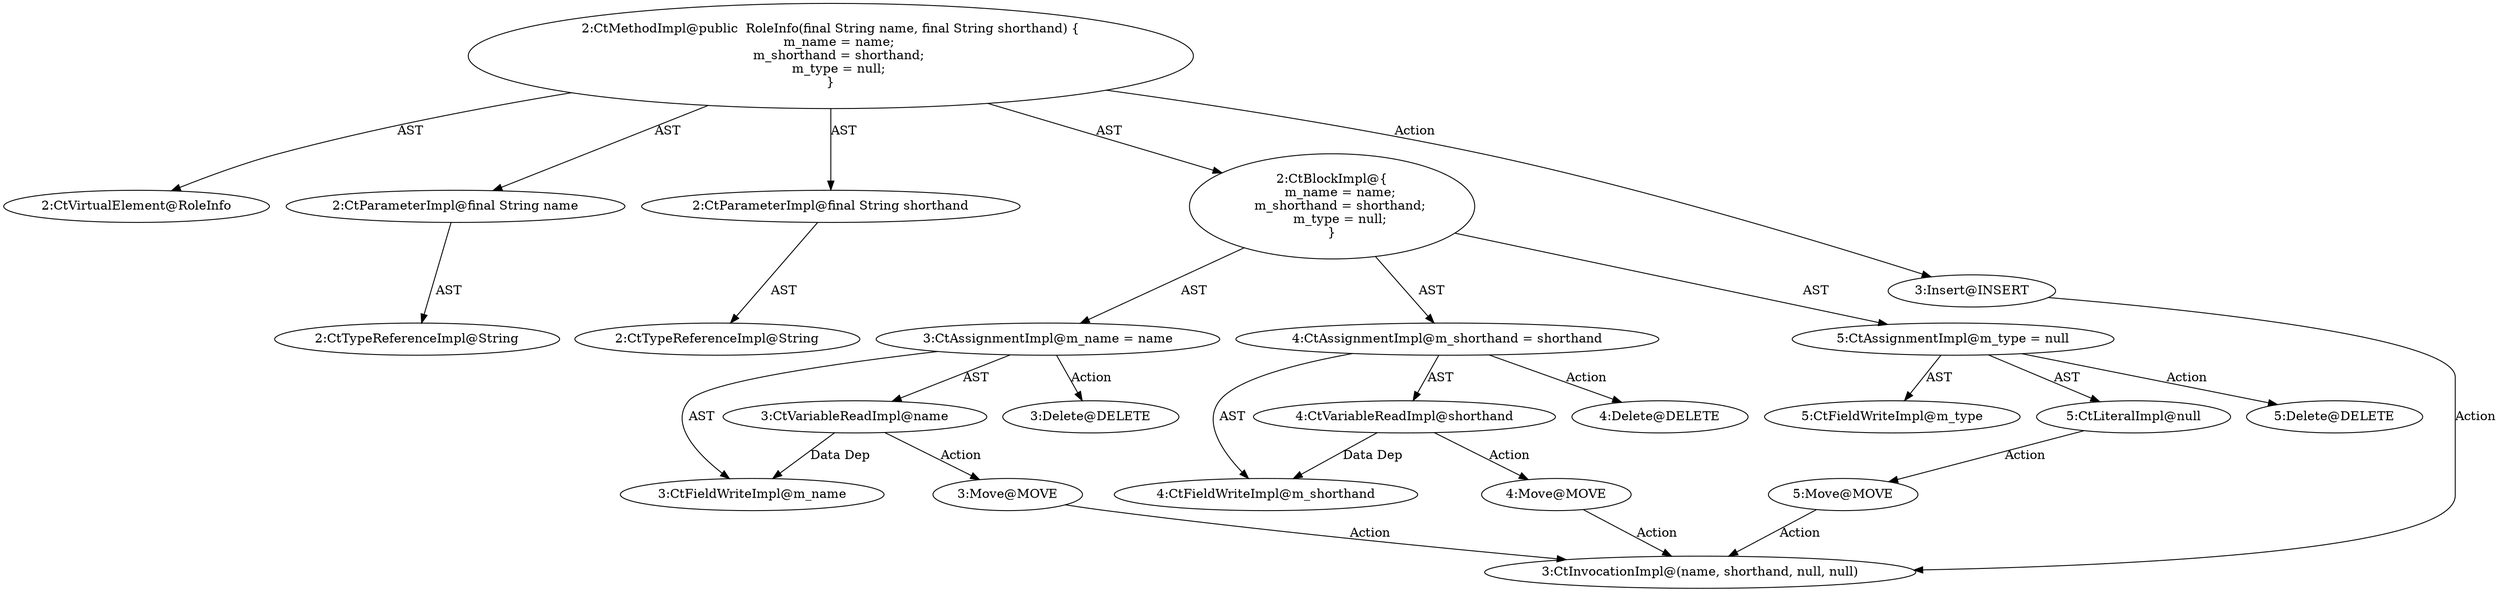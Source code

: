 digraph "RoleInfo#?,String,String" {
0 [label="2:CtVirtualElement@RoleInfo" shape=ellipse]
1 [label="2:CtParameterImpl@final String name" shape=ellipse]
2 [label="2:CtTypeReferenceImpl@String" shape=ellipse]
3 [label="2:CtParameterImpl@final String shorthand" shape=ellipse]
4 [label="2:CtTypeReferenceImpl@String" shape=ellipse]
5 [label="3:CtFieldWriteImpl@m_name" shape=ellipse]
6 [label="3:CtVariableReadImpl@name" shape=ellipse]
7 [label="3:CtAssignmentImpl@m_name = name" shape=ellipse]
8 [label="4:CtFieldWriteImpl@m_shorthand" shape=ellipse]
9 [label="4:CtVariableReadImpl@shorthand" shape=ellipse]
10 [label="4:CtAssignmentImpl@m_shorthand = shorthand" shape=ellipse]
11 [label="5:CtFieldWriteImpl@m_type" shape=ellipse]
12 [label="5:CtLiteralImpl@null" shape=ellipse]
13 [label="5:CtAssignmentImpl@m_type = null" shape=ellipse]
14 [label="2:CtBlockImpl@\{
    m_name = name;
    m_shorthand = shorthand;
    m_type = null;
\}" shape=ellipse]
15 [label="2:CtMethodImpl@public  RoleInfo(final String name, final String shorthand) \{
    m_name = name;
    m_shorthand = shorthand;
    m_type = null;
\}" shape=ellipse]
16 [label="3:Delete@DELETE" shape=ellipse]
17 [label="4:Delete@DELETE" shape=ellipse]
18 [label="5:Delete@DELETE" shape=ellipse]
19 [label="3:Insert@INSERT" shape=ellipse]
20 [label="3:CtInvocationImpl@(name, shorthand, null, null)" shape=ellipse]
21 [label="3:Move@MOVE" shape=ellipse]
22 [label="4:Move@MOVE" shape=ellipse]
23 [label="5:Move@MOVE" shape=ellipse]
1 -> 2 [label="AST"];
3 -> 4 [label="AST"];
6 -> 5 [label="Data Dep"];
6 -> 21 [label="Action"];
7 -> 5 [label="AST"];
7 -> 6 [label="AST"];
7 -> 16 [label="Action"];
9 -> 8 [label="Data Dep"];
9 -> 22 [label="Action"];
10 -> 8 [label="AST"];
10 -> 9 [label="AST"];
10 -> 17 [label="Action"];
12 -> 23 [label="Action"];
13 -> 11 [label="AST"];
13 -> 12 [label="AST"];
13 -> 18 [label="Action"];
14 -> 7 [label="AST"];
14 -> 10 [label="AST"];
14 -> 13 [label="AST"];
15 -> 0 [label="AST"];
15 -> 1 [label="AST"];
15 -> 3 [label="AST"];
15 -> 14 [label="AST"];
15 -> 19 [label="Action"];
19 -> 20 [label="Action"];
21 -> 20 [label="Action"];
22 -> 20 [label="Action"];
23 -> 20 [label="Action"];
}